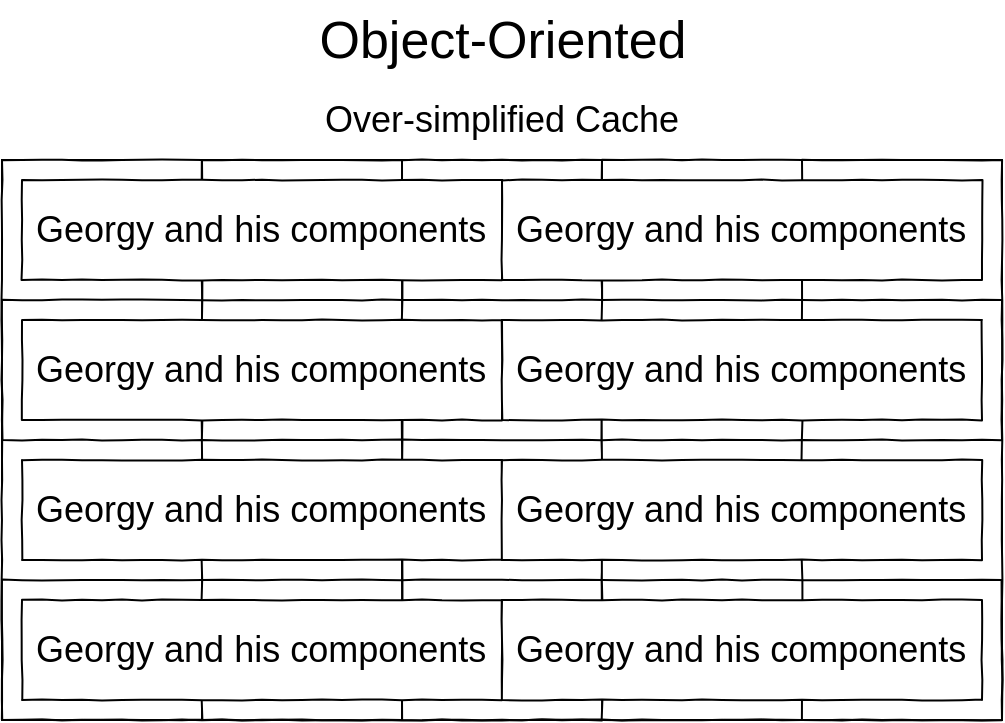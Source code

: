 <mxfile version="14.1.2" type="github" pages="2">
  <diagram id="wpiW-lymBG0PNoNuAjRQ" name="Page-1">
    <mxGraphModel dx="844" dy="558" grid="1" gridSize="10" guides="1" tooltips="1" connect="1" arrows="1" fold="1" page="1" pageScale="1" pageWidth="850" pageHeight="600" math="0" shadow="0">
      <root>
        <mxCell id="0" />
        <mxCell id="1" parent="0" />
        <mxCell id="GDwQh-B_eaKP4p6WveEL-1" value="" style="rounded=0;whiteSpace=wrap;html=1;" vertex="1" parent="1">
          <mxGeometry x="160" y="160" width="500" height="280" as="geometry" />
        </mxCell>
        <mxCell id="GDwQh-B_eaKP4p6WveEL-2" value="Over-simplified Cache" style="text;html=1;strokeColor=none;fillColor=none;align=center;verticalAlign=middle;whiteSpace=wrap;rounded=0;fontSize=18;" vertex="1" parent="1">
          <mxGeometry x="225" y="130" width="370" height="20" as="geometry" />
        </mxCell>
        <mxCell id="GDwQh-B_eaKP4p6WveEL-17" value="" style="rounded=0;whiteSpace=wrap;html=1;comic=1;jiggle=0.5;fontSize=18;align=left;" vertex="1" parent="1">
          <mxGeometry x="160" y="160" width="100" height="280" as="geometry" />
        </mxCell>
        <mxCell id="GDwQh-B_eaKP4p6WveEL-18" value="" style="rounded=0;whiteSpace=wrap;html=1;comic=1;jiggle=0.5;fontSize=18;align=left;" vertex="1" parent="1">
          <mxGeometry x="260" y="160" width="100" height="280" as="geometry" />
        </mxCell>
        <mxCell id="GDwQh-B_eaKP4p6WveEL-20" value="" style="rounded=0;whiteSpace=wrap;html=1;comic=1;jiggle=0.5;fontSize=18;align=left;" vertex="1" parent="1">
          <mxGeometry x="360" y="160" width="100" height="280" as="geometry" />
        </mxCell>
        <mxCell id="GDwQh-B_eaKP4p6WveEL-22" value="" style="rounded=0;whiteSpace=wrap;html=1;comic=1;jiggle=0.5;fontSize=18;align=left;" vertex="1" parent="1">
          <mxGeometry x="460" y="160" width="110" height="280" as="geometry" />
        </mxCell>
        <mxCell id="GDwQh-B_eaKP4p6WveEL-24" value="" style="rounded=0;whiteSpace=wrap;html=1;comic=1;jiggle=0.5;fontSize=18;align=left;" vertex="1" parent="1">
          <mxGeometry x="560" y="160" width="100" height="280" as="geometry" />
        </mxCell>
        <mxCell id="GDwQh-B_eaKP4p6WveEL-28" value="" style="rounded=0;whiteSpace=wrap;html=1;comic=1;jiggle=0.5;fontSize=18;align=left;fillColor=none;" vertex="1" parent="1">
          <mxGeometry x="160" y="370" width="500" height="70" as="geometry" />
        </mxCell>
        <mxCell id="GDwQh-B_eaKP4p6WveEL-33" value="" style="rounded=0;whiteSpace=wrap;html=1;comic=1;jiggle=0.5;fontSize=18;align=left;fillColor=none;" vertex="1" parent="1">
          <mxGeometry x="160" y="230" width="500" height="70" as="geometry" />
        </mxCell>
        <mxCell id="GDwQh-B_eaKP4p6WveEL-42" value="&amp;nbsp;Georgy and his components" style="rounded=0;whiteSpace=wrap;html=1;comic=1;jiggle=0.5;fontFamily=Helvetica;fontSize=18;align=left;" vertex="1" parent="1">
          <mxGeometry x="170" y="170" width="240" height="50" as="geometry" />
        </mxCell>
        <mxCell id="GDwQh-B_eaKP4p6WveEL-43" value="&amp;nbsp;Georgy and his components" style="rounded=0;whiteSpace=wrap;html=1;comic=1;jiggle=0.5;fontFamily=Helvetica;fontSize=18;align=left;" vertex="1" parent="1">
          <mxGeometry x="410" y="170" width="240" height="50" as="geometry" />
        </mxCell>
        <mxCell id="GDwQh-B_eaKP4p6WveEL-44" value="&amp;nbsp;Georgy and his components" style="rounded=0;whiteSpace=wrap;html=1;comic=1;jiggle=0.5;fontFamily=Helvetica;fontSize=18;align=left;" vertex="1" parent="1">
          <mxGeometry x="170" y="240" width="240" height="50" as="geometry" />
        </mxCell>
        <mxCell id="GDwQh-B_eaKP4p6WveEL-45" value="&amp;nbsp;Georgy and his components" style="rounded=0;whiteSpace=wrap;html=1;comic=1;jiggle=0.5;fontFamily=Helvetica;fontSize=18;align=left;" vertex="1" parent="1">
          <mxGeometry x="410" y="240" width="240" height="50" as="geometry" />
        </mxCell>
        <mxCell id="GDwQh-B_eaKP4p6WveEL-46" value="&amp;nbsp;Georgy and his components" style="rounded=0;whiteSpace=wrap;html=1;comic=1;jiggle=0.5;fontFamily=Helvetica;fontSize=18;align=left;" vertex="1" parent="1">
          <mxGeometry x="170" y="310" width="240" height="50" as="geometry" />
        </mxCell>
        <mxCell id="GDwQh-B_eaKP4p6WveEL-47" value="&amp;nbsp;Georgy and his components" style="rounded=0;whiteSpace=wrap;html=1;comic=1;jiggle=0.5;fontFamily=Helvetica;fontSize=18;align=left;" vertex="1" parent="1">
          <mxGeometry x="410" y="310" width="240" height="50" as="geometry" />
        </mxCell>
        <mxCell id="GDwQh-B_eaKP4p6WveEL-48" value="&amp;nbsp;Georgy and his components" style="rounded=0;whiteSpace=wrap;html=1;comic=1;jiggle=0.5;fontFamily=Helvetica;fontSize=18;align=left;" vertex="1" parent="1">
          <mxGeometry x="170" y="380" width="240" height="50" as="geometry" />
        </mxCell>
        <mxCell id="GDwQh-B_eaKP4p6WveEL-49" value="&amp;nbsp;Georgy and his components" style="rounded=0;whiteSpace=wrap;html=1;comic=1;jiggle=0.5;fontFamily=Helvetica;fontSize=18;align=left;" vertex="1" parent="1">
          <mxGeometry x="410" y="380" width="240" height="50" as="geometry" />
        </mxCell>
        <mxCell id="NMmw-4dSpyyvEt-_lcu9-1" value="Object-Oriented" style="text;html=1;strokeColor=none;fillColor=none;align=center;verticalAlign=middle;whiteSpace=wrap;rounded=0;comic=1;jiggle=0.5;fontFamily=Helvetica;fontSize=26;" vertex="1" parent="1">
          <mxGeometry x="267.5" y="80" width="285" height="40" as="geometry" />
        </mxCell>
      </root>
    </mxGraphModel>
  </diagram>
  <diagram id="l8qAta-4OmBCjJI5a9IN" name="Page-2">
    <mxGraphModel dx="844" dy="558" grid="1" gridSize="10" guides="1" tooltips="1" connect="1" arrows="1" fold="1" page="1" pageScale="1" pageWidth="850" pageHeight="600" math="0" shadow="0">
      <root>
        <mxCell id="t1f6I0FCxJLzZ4WYsNur-0" />
        <mxCell id="t1f6I0FCxJLzZ4WYsNur-1" parent="t1f6I0FCxJLzZ4WYsNur-0" />
        <mxCell id="0vP3WjeaC2vnw-DPlAs5-0" value="" style="rounded=0;whiteSpace=wrap;html=1;" vertex="1" parent="t1f6I0FCxJLzZ4WYsNur-1">
          <mxGeometry x="160" y="160" width="500" height="280" as="geometry" />
        </mxCell>
        <mxCell id="0vP3WjeaC2vnw-DPlAs5-1" value="(Over-simplified Cache)" style="text;html=1;strokeColor=none;fillColor=none;align=center;verticalAlign=middle;whiteSpace=wrap;rounded=0;fontSize=18;" vertex="1" parent="t1f6I0FCxJLzZ4WYsNur-1">
          <mxGeometry x="225" y="130" width="370" height="20" as="geometry" />
        </mxCell>
        <mxCell id="0vP3WjeaC2vnw-DPlAs5-2" value="" style="rounded=0;whiteSpace=wrap;html=1;comic=1;jiggle=0.5;fontSize=18;align=left;" vertex="1" parent="t1f6I0FCxJLzZ4WYsNur-1">
          <mxGeometry x="160" y="160" width="100" height="280" as="geometry" />
        </mxCell>
        <mxCell id="0vP3WjeaC2vnw-DPlAs5-3" value="" style="rounded=0;whiteSpace=wrap;html=1;comic=1;jiggle=0.5;fontSize=18;align=left;" vertex="1" parent="t1f6I0FCxJLzZ4WYsNur-1">
          <mxGeometry x="260" y="160" width="100" height="280" as="geometry" />
        </mxCell>
        <mxCell id="0vP3WjeaC2vnw-DPlAs5-4" value="" style="rounded=0;whiteSpace=wrap;html=1;comic=1;jiggle=0.5;fontSize=18;align=left;" vertex="1" parent="t1f6I0FCxJLzZ4WYsNur-1">
          <mxGeometry x="360" y="160" width="100" height="280" as="geometry" />
        </mxCell>
        <mxCell id="0vP3WjeaC2vnw-DPlAs5-5" value="" style="rounded=0;whiteSpace=wrap;html=1;comic=1;jiggle=0.5;fontSize=18;align=left;" vertex="1" parent="t1f6I0FCxJLzZ4WYsNur-1">
          <mxGeometry x="460" y="160" width="110" height="280" as="geometry" />
        </mxCell>
        <mxCell id="0vP3WjeaC2vnw-DPlAs5-6" value="" style="rounded=0;whiteSpace=wrap;html=1;comic=1;jiggle=0.5;fontSize=18;align=left;" vertex="1" parent="t1f6I0FCxJLzZ4WYsNur-1">
          <mxGeometry x="560" y="160" width="100" height="280" as="geometry" />
        </mxCell>
        <mxCell id="0vP3WjeaC2vnw-DPlAs5-7" value="" style="rounded=0;whiteSpace=wrap;html=1;comic=1;jiggle=0.5;fontSize=18;align=left;fillColor=none;" vertex="1" parent="t1f6I0FCxJLzZ4WYsNur-1">
          <mxGeometry x="160" y="370" width="500" height="70" as="geometry" />
        </mxCell>
        <mxCell id="0vP3WjeaC2vnw-DPlAs5-8" value="" style="rounded=0;whiteSpace=wrap;html=1;comic=1;jiggle=0.5;fontSize=18;align=left;fillColor=none;" vertex="1" parent="t1f6I0FCxJLzZ4WYsNur-1">
          <mxGeometry x="160" y="230" width="500" height="70" as="geometry" />
        </mxCell>
        <mxCell id="0vP3WjeaC2vnw-DPlAs5-9" value="pos3" style="rounded=0;whiteSpace=wrap;html=1;comic=1;jiggle=0.5;fontFamily=Helvetica;fontSize=18;align=center;" vertex="1" parent="t1f6I0FCxJLzZ4WYsNur-1">
          <mxGeometry x="170" y="170" width="80" height="50" as="geometry" />
        </mxCell>
        <mxCell id="0vP3WjeaC2vnw-DPlAs5-17" value="Data-Oriented" style="text;html=1;strokeColor=none;fillColor=none;align=center;verticalAlign=middle;whiteSpace=wrap;rounded=0;comic=1;jiggle=0.5;fontFamily=Helvetica;fontSize=26;" vertex="1" parent="t1f6I0FCxJLzZ4WYsNur-1">
          <mxGeometry x="267.5" y="80" width="285" height="40" as="geometry" />
        </mxCell>
        <mxCell id="0vP3WjeaC2vnw-DPlAs5-18" value="pos3" style="rounded=0;whiteSpace=wrap;html=1;comic=1;jiggle=0.5;fontFamily=Helvetica;fontSize=18;align=center;" vertex="1" parent="t1f6I0FCxJLzZ4WYsNur-1">
          <mxGeometry x="270" y="170" width="80" height="50" as="geometry" />
        </mxCell>
        <mxCell id="0vP3WjeaC2vnw-DPlAs5-19" value="pos3" style="rounded=0;whiteSpace=wrap;html=1;comic=1;jiggle=0.5;fontFamily=Helvetica;fontSize=18;align=center;" vertex="1" parent="t1f6I0FCxJLzZ4WYsNur-1">
          <mxGeometry x="370" y="170" width="80" height="50" as="geometry" />
        </mxCell>
        <mxCell id="0vP3WjeaC2vnw-DPlAs5-20" value="pos3" style="rounded=0;whiteSpace=wrap;html=1;comic=1;jiggle=0.5;fontFamily=Helvetica;fontSize=18;align=center;" vertex="1" parent="t1f6I0FCxJLzZ4WYsNur-1">
          <mxGeometry x="170" y="310" width="80" height="50" as="geometry" />
        </mxCell>
        <mxCell id="0vP3WjeaC2vnw-DPlAs5-21" value="pos3" style="rounded=0;whiteSpace=wrap;html=1;comic=1;jiggle=0.5;fontFamily=Helvetica;fontSize=18;align=center;" vertex="1" parent="t1f6I0FCxJLzZ4WYsNur-1">
          <mxGeometry x="170" y="240" width="80" height="50" as="geometry" />
        </mxCell>
        <mxCell id="0vP3WjeaC2vnw-DPlAs5-22" value="pos3" style="rounded=0;whiteSpace=wrap;html=1;comic=1;jiggle=0.5;fontFamily=Helvetica;fontSize=18;align=center;" vertex="1" parent="t1f6I0FCxJLzZ4WYsNur-1">
          <mxGeometry x="270" y="240" width="80" height="50" as="geometry" />
        </mxCell>
        <mxCell id="0vP3WjeaC2vnw-DPlAs5-23" value="pos3" style="rounded=0;whiteSpace=wrap;html=1;comic=1;jiggle=0.5;fontFamily=Helvetica;fontSize=18;align=center;" vertex="1" parent="t1f6I0FCxJLzZ4WYsNur-1">
          <mxGeometry x="370" y="240" width="80" height="50" as="geometry" />
        </mxCell>
        <mxCell id="0vP3WjeaC2vnw-DPlAs5-24" value="pos3" style="rounded=0;whiteSpace=wrap;html=1;comic=1;jiggle=0.5;fontFamily=Helvetica;fontSize=18;align=center;" vertex="1" parent="t1f6I0FCxJLzZ4WYsNur-1">
          <mxGeometry x="470" y="240" width="80" height="50" as="geometry" />
        </mxCell>
        <mxCell id="0vP3WjeaC2vnw-DPlAs5-25" value="pos3" style="rounded=0;whiteSpace=wrap;html=1;comic=1;jiggle=0.5;fontFamily=Helvetica;fontSize=18;align=center;" vertex="1" parent="t1f6I0FCxJLzZ4WYsNur-1">
          <mxGeometry x="570" y="240" width="80" height="50" as="geometry" />
        </mxCell>
        <mxCell id="0vP3WjeaC2vnw-DPlAs5-26" value="pos3" style="rounded=0;whiteSpace=wrap;html=1;comic=1;jiggle=0.5;fontFamily=Helvetica;fontSize=18;align=center;" vertex="1" parent="t1f6I0FCxJLzZ4WYsNur-1">
          <mxGeometry x="570" y="170" width="80" height="50" as="geometry" />
        </mxCell>
        <mxCell id="0vP3WjeaC2vnw-DPlAs5-27" value="pos3" style="rounded=0;whiteSpace=wrap;html=1;comic=1;jiggle=0.5;fontFamily=Helvetica;fontSize=18;align=center;" vertex="1" parent="t1f6I0FCxJLzZ4WYsNur-1">
          <mxGeometry x="470" y="170" width="80" height="50" as="geometry" />
        </mxCell>
        <mxCell id="0vP3WjeaC2vnw-DPlAs5-28" value="pos3" style="rounded=0;whiteSpace=wrap;html=1;comic=1;jiggle=0.5;fontFamily=Helvetica;fontSize=18;align=center;" vertex="1" parent="t1f6I0FCxJLzZ4WYsNur-1">
          <mxGeometry x="370" y="380" width="80" height="50" as="geometry" />
        </mxCell>
        <mxCell id="0vP3WjeaC2vnw-DPlAs5-29" value="pos3" style="rounded=0;whiteSpace=wrap;html=1;comic=1;jiggle=0.5;fontFamily=Helvetica;fontSize=18;align=center;" vertex="1" parent="t1f6I0FCxJLzZ4WYsNur-1">
          <mxGeometry x="270" y="380" width="80" height="50" as="geometry" />
        </mxCell>
        <mxCell id="0vP3WjeaC2vnw-DPlAs5-30" value="pos3" style="rounded=0;whiteSpace=wrap;html=1;comic=1;jiggle=0.5;fontFamily=Helvetica;fontSize=18;align=center;" vertex="1" parent="t1f6I0FCxJLzZ4WYsNur-1">
          <mxGeometry x="170" y="380" width="80" height="50" as="geometry" />
        </mxCell>
        <mxCell id="0vP3WjeaC2vnw-DPlAs5-31" value="pos3" style="rounded=0;whiteSpace=wrap;html=1;comic=1;jiggle=0.5;fontFamily=Helvetica;fontSize=18;align=center;" vertex="1" parent="t1f6I0FCxJLzZ4WYsNur-1">
          <mxGeometry x="570" y="310" width="80" height="50" as="geometry" />
        </mxCell>
        <mxCell id="0vP3WjeaC2vnw-DPlAs5-32" value="pos3" style="rounded=0;whiteSpace=wrap;html=1;comic=1;jiggle=0.5;fontFamily=Helvetica;fontSize=18;align=center;" vertex="1" parent="t1f6I0FCxJLzZ4WYsNur-1">
          <mxGeometry x="470" y="310" width="80" height="50" as="geometry" />
        </mxCell>
        <mxCell id="0vP3WjeaC2vnw-DPlAs5-33" value="pos3" style="rounded=0;whiteSpace=wrap;html=1;comic=1;jiggle=0.5;fontFamily=Helvetica;fontSize=18;align=center;" vertex="1" parent="t1f6I0FCxJLzZ4WYsNur-1">
          <mxGeometry x="370" y="310" width="80" height="50" as="geometry" />
        </mxCell>
        <mxCell id="0vP3WjeaC2vnw-DPlAs5-34" value="pos3" style="rounded=0;whiteSpace=wrap;html=1;comic=1;jiggle=0.5;fontFamily=Helvetica;fontSize=18;align=center;" vertex="1" parent="t1f6I0FCxJLzZ4WYsNur-1">
          <mxGeometry x="270" y="310" width="80" height="50" as="geometry" />
        </mxCell>
        <mxCell id="0vP3WjeaC2vnw-DPlAs5-35" value="pos3" style="rounded=0;whiteSpace=wrap;html=1;comic=1;jiggle=0.5;fontFamily=Helvetica;fontSize=18;align=center;" vertex="1" parent="t1f6I0FCxJLzZ4WYsNur-1">
          <mxGeometry x="470" y="380" width="80" height="50" as="geometry" />
        </mxCell>
        <mxCell id="0vP3WjeaC2vnw-DPlAs5-36" value="pos3" style="rounded=0;whiteSpace=wrap;html=1;comic=1;jiggle=0.5;fontFamily=Helvetica;fontSize=18;align=center;" vertex="1" parent="t1f6I0FCxJLzZ4WYsNur-1">
          <mxGeometry x="570" y="380" width="80" height="50" as="geometry" />
        </mxCell>
      </root>
    </mxGraphModel>
  </diagram>
</mxfile>
